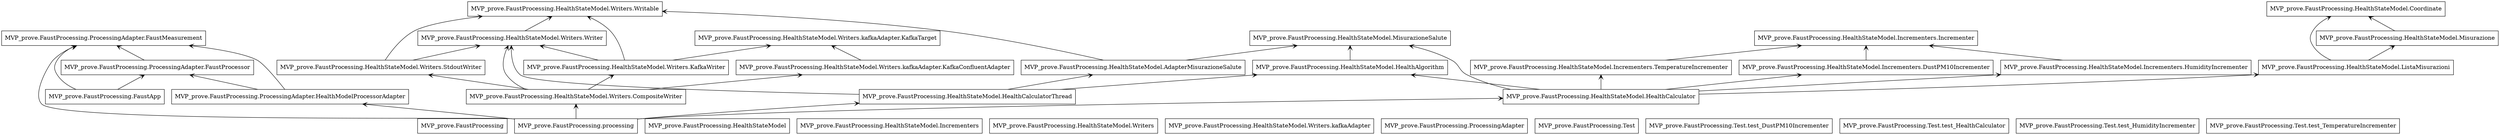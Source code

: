 digraph "packages" {
rankdir=BT
charset="utf-8"
"MVP_prove.FaustProcessing" [color="black", label=<MVP_prove.FaustProcessing>, shape="box", style="solid"];
"MVP_prove.FaustProcessing.FaustApp" [color="black", label=<MVP_prove.FaustProcessing.FaustApp>, shape="box", style="solid"];
"MVP_prove.FaustProcessing.HealthStateModel" [color="black", label=<MVP_prove.FaustProcessing.HealthStateModel>, shape="box", style="solid"];
"MVP_prove.FaustProcessing.HealthStateModel.AdapterMisurazioneSalute" [color="black", label=<MVP_prove.FaustProcessing.HealthStateModel.AdapterMisurazioneSalute>, shape="box", style="solid"];
"MVP_prove.FaustProcessing.HealthStateModel.Coordinate" [color="black", label=<MVP_prove.FaustProcessing.HealthStateModel.Coordinate>, shape="box", style="solid"];
"MVP_prove.FaustProcessing.HealthStateModel.HealthAlgorithm" [color="black", label=<MVP_prove.FaustProcessing.HealthStateModel.HealthAlgorithm>, shape="box", style="solid"];
"MVP_prove.FaustProcessing.HealthStateModel.HealthCalculator" [color="black", label=<MVP_prove.FaustProcessing.HealthStateModel.HealthCalculator>, shape="box", style="solid"];
"MVP_prove.FaustProcessing.HealthStateModel.HealthCalculatorThread" [color="black", label=<MVP_prove.FaustProcessing.HealthStateModel.HealthCalculatorThread>, shape="box", style="solid"];
"MVP_prove.FaustProcessing.HealthStateModel.Incrementers" [color="black", label=<MVP_prove.FaustProcessing.HealthStateModel.Incrementers>, shape="box", style="solid"];
"MVP_prove.FaustProcessing.HealthStateModel.Incrementers.DustPM10Incrementer" [color="black", label=<MVP_prove.FaustProcessing.HealthStateModel.Incrementers.DustPM10Incrementer>, shape="box", style="solid"];
"MVP_prove.FaustProcessing.HealthStateModel.Incrementers.HumidityIncrementer" [color="black", label=<MVP_prove.FaustProcessing.HealthStateModel.Incrementers.HumidityIncrementer>, shape="box", style="solid"];
"MVP_prove.FaustProcessing.HealthStateModel.Incrementers.Incrementer" [color="black", label=<MVP_prove.FaustProcessing.HealthStateModel.Incrementers.Incrementer>, shape="box", style="solid"];
"MVP_prove.FaustProcessing.HealthStateModel.Incrementers.TemperatureIncrementer" [color="black", label=<MVP_prove.FaustProcessing.HealthStateModel.Incrementers.TemperatureIncrementer>, shape="box", style="solid"];
"MVP_prove.FaustProcessing.HealthStateModel.ListaMisurazioni" [color="black", label=<MVP_prove.FaustProcessing.HealthStateModel.ListaMisurazioni>, shape="box", style="solid"];
"MVP_prove.FaustProcessing.HealthStateModel.Misurazione" [color="black", label=<MVP_prove.FaustProcessing.HealthStateModel.Misurazione>, shape="box", style="solid"];
"MVP_prove.FaustProcessing.HealthStateModel.MisurazioneSalute" [color="black", label=<MVP_prove.FaustProcessing.HealthStateModel.MisurazioneSalute>, shape="box", style="solid"];
"MVP_prove.FaustProcessing.HealthStateModel.Writers" [color="black", label=<MVP_prove.FaustProcessing.HealthStateModel.Writers>, shape="box", style="solid"];
"MVP_prove.FaustProcessing.HealthStateModel.Writers.CompositeWriter" [color="black", label=<MVP_prove.FaustProcessing.HealthStateModel.Writers.CompositeWriter>, shape="box", style="solid"];
"MVP_prove.FaustProcessing.HealthStateModel.Writers.KafkaWriter" [color="black", label=<MVP_prove.FaustProcessing.HealthStateModel.Writers.KafkaWriter>, shape="box", style="solid"];
"MVP_prove.FaustProcessing.HealthStateModel.Writers.StdoutWriter" [color="black", label=<MVP_prove.FaustProcessing.HealthStateModel.Writers.StdoutWriter>, shape="box", style="solid"];
"MVP_prove.FaustProcessing.HealthStateModel.Writers.Writable" [color="black", label=<MVP_prove.FaustProcessing.HealthStateModel.Writers.Writable>, shape="box", style="solid"];
"MVP_prove.FaustProcessing.HealthStateModel.Writers.Writer" [color="black", label=<MVP_prove.FaustProcessing.HealthStateModel.Writers.Writer>, shape="box", style="solid"];
"MVP_prove.FaustProcessing.HealthStateModel.Writers.kafkaAdapter" [color="black", label=<MVP_prove.FaustProcessing.HealthStateModel.Writers.kafkaAdapter>, shape="box", style="solid"];
"MVP_prove.FaustProcessing.HealthStateModel.Writers.kafkaAdapter.KafkaConfluentAdapter" [color="black", label=<MVP_prove.FaustProcessing.HealthStateModel.Writers.kafkaAdapter.KafkaConfluentAdapter>, shape="box", style="solid"];
"MVP_prove.FaustProcessing.HealthStateModel.Writers.kafkaAdapter.KafkaTarget" [color="black", label=<MVP_prove.FaustProcessing.HealthStateModel.Writers.kafkaAdapter.KafkaTarget>, shape="box", style="solid"];
"MVP_prove.FaustProcessing.ProcessingAdapter" [color="black", label=<MVP_prove.FaustProcessing.ProcessingAdapter>, shape="box", style="solid"];
"MVP_prove.FaustProcessing.ProcessingAdapter.FaustMeasurement" [color="black", label=<MVP_prove.FaustProcessing.ProcessingAdapter.FaustMeasurement>, shape="box", style="solid"];
"MVP_prove.FaustProcessing.ProcessingAdapter.FaustProcessor" [color="black", label=<MVP_prove.FaustProcessing.ProcessingAdapter.FaustProcessor>, shape="box", style="solid"];
"MVP_prove.FaustProcessing.ProcessingAdapter.HealthModelProcessorAdapter" [color="black", label=<MVP_prove.FaustProcessing.ProcessingAdapter.HealthModelProcessorAdapter>, shape="box", style="solid"];
"MVP_prove.FaustProcessing.Test" [color="black", label=<MVP_prove.FaustProcessing.Test>, shape="box", style="solid"];
"MVP_prove.FaustProcessing.Test.test_DustPM10Incrementer" [color="black", label=<MVP_prove.FaustProcessing.Test.test_DustPM10Incrementer>, shape="box", style="solid"];
"MVP_prove.FaustProcessing.Test.test_HealthCalculator" [color="black", label=<MVP_prove.FaustProcessing.Test.test_HealthCalculator>, shape="box", style="solid"];
"MVP_prove.FaustProcessing.Test.test_HumidityIncrementer" [color="black", label=<MVP_prove.FaustProcessing.Test.test_HumidityIncrementer>, shape="box", style="solid"];
"MVP_prove.FaustProcessing.Test.test_TemperatureIncrementer" [color="black", label=<MVP_prove.FaustProcessing.Test.test_TemperatureIncrementer>, shape="box", style="solid"];
"MVP_prove.FaustProcessing.processing" [color="black", label=<MVP_prove.FaustProcessing.processing>, shape="box", style="solid"];
"MVP_prove.FaustProcessing.FaustApp" -> "MVP_prove.FaustProcessing.ProcessingAdapter.FaustMeasurement" [arrowhead="open", arrowtail="none"];
"MVP_prove.FaustProcessing.FaustApp" -> "MVP_prove.FaustProcessing.ProcessingAdapter.FaustProcessor" [arrowhead="open", arrowtail="none"];
"MVP_prove.FaustProcessing.HealthStateModel.AdapterMisurazioneSalute" -> "MVP_prove.FaustProcessing.HealthStateModel.MisurazioneSalute" [arrowhead="open", arrowtail="none"];
"MVP_prove.FaustProcessing.HealthStateModel.AdapterMisurazioneSalute" -> "MVP_prove.FaustProcessing.HealthStateModel.Writers.Writable" [arrowhead="open", arrowtail="none"];
"MVP_prove.FaustProcessing.HealthStateModel.HealthAlgorithm" -> "MVP_prove.FaustProcessing.HealthStateModel.MisurazioneSalute" [arrowhead="open", arrowtail="none"];
"MVP_prove.FaustProcessing.HealthStateModel.HealthCalculator" -> "MVP_prove.FaustProcessing.HealthStateModel.HealthAlgorithm" [arrowhead="open", arrowtail="none"];
"MVP_prove.FaustProcessing.HealthStateModel.HealthCalculator" -> "MVP_prove.FaustProcessing.HealthStateModel.Incrementers.DustPM10Incrementer" [arrowhead="open", arrowtail="none"];
"MVP_prove.FaustProcessing.HealthStateModel.HealthCalculator" -> "MVP_prove.FaustProcessing.HealthStateModel.Incrementers.HumidityIncrementer" [arrowhead="open", arrowtail="none"];
"MVP_prove.FaustProcessing.HealthStateModel.HealthCalculator" -> "MVP_prove.FaustProcessing.HealthStateModel.Incrementers.TemperatureIncrementer" [arrowhead="open", arrowtail="none"];
"MVP_prove.FaustProcessing.HealthStateModel.HealthCalculator" -> "MVP_prove.FaustProcessing.HealthStateModel.ListaMisurazioni" [arrowhead="open", arrowtail="none"];
"MVP_prove.FaustProcessing.HealthStateModel.HealthCalculator" -> "MVP_prove.FaustProcessing.HealthStateModel.MisurazioneSalute" [arrowhead="open", arrowtail="none"];
"MVP_prove.FaustProcessing.HealthStateModel.HealthCalculatorThread" -> "MVP_prove.FaustProcessing.HealthStateModel.AdapterMisurazioneSalute" [arrowhead="open", arrowtail="none"];
"MVP_prove.FaustProcessing.HealthStateModel.HealthCalculatorThread" -> "MVP_prove.FaustProcessing.HealthStateModel.HealthAlgorithm" [arrowhead="open", arrowtail="none"];
"MVP_prove.FaustProcessing.HealthStateModel.HealthCalculatorThread" -> "MVP_prove.FaustProcessing.HealthStateModel.Writers.Writer" [arrowhead="open", arrowtail="none"];
"MVP_prove.FaustProcessing.HealthStateModel.Incrementers.DustPM10Incrementer" -> "MVP_prove.FaustProcessing.HealthStateModel.Incrementers.Incrementer" [arrowhead="open", arrowtail="none"];
"MVP_prove.FaustProcessing.HealthStateModel.Incrementers.HumidityIncrementer" -> "MVP_prove.FaustProcessing.HealthStateModel.Incrementers.Incrementer" [arrowhead="open", arrowtail="none"];
"MVP_prove.FaustProcessing.HealthStateModel.Incrementers.TemperatureIncrementer" -> "MVP_prove.FaustProcessing.HealthStateModel.Incrementers.Incrementer" [arrowhead="open", arrowtail="none"];
"MVP_prove.FaustProcessing.HealthStateModel.ListaMisurazioni" -> "MVP_prove.FaustProcessing.HealthStateModel.Coordinate" [arrowhead="open", arrowtail="none"];
"MVP_prove.FaustProcessing.HealthStateModel.ListaMisurazioni" -> "MVP_prove.FaustProcessing.HealthStateModel.Misurazione" [arrowhead="open", arrowtail="none"];
"MVP_prove.FaustProcessing.HealthStateModel.Misurazione" -> "MVP_prove.FaustProcessing.HealthStateModel.Coordinate" [arrowhead="open", arrowtail="none"];
"MVP_prove.FaustProcessing.HealthStateModel.Writers.CompositeWriter" -> "MVP_prove.FaustProcessing.HealthStateModel.Writers.KafkaWriter" [arrowhead="open", arrowtail="none"];
"MVP_prove.FaustProcessing.HealthStateModel.Writers.CompositeWriter" -> "MVP_prove.FaustProcessing.HealthStateModel.Writers.StdoutWriter" [arrowhead="open", arrowtail="none"];
"MVP_prove.FaustProcessing.HealthStateModel.Writers.CompositeWriter" -> "MVP_prove.FaustProcessing.HealthStateModel.Writers.Writer" [arrowhead="open", arrowtail="none"];
"MVP_prove.FaustProcessing.HealthStateModel.Writers.CompositeWriter" -> "MVP_prove.FaustProcessing.HealthStateModel.Writers.kafkaAdapter.KafkaConfluentAdapter" [arrowhead="open", arrowtail="none"];
"MVP_prove.FaustProcessing.HealthStateModel.Writers.KafkaWriter" -> "MVP_prove.FaustProcessing.HealthStateModel.Writers.Writable" [arrowhead="open", arrowtail="none"];
"MVP_prove.FaustProcessing.HealthStateModel.Writers.KafkaWriter" -> "MVP_prove.FaustProcessing.HealthStateModel.Writers.Writer" [arrowhead="open", arrowtail="none"];
"MVP_prove.FaustProcessing.HealthStateModel.Writers.KafkaWriter" -> "MVP_prove.FaustProcessing.HealthStateModel.Writers.kafkaAdapter.KafkaTarget" [arrowhead="open", arrowtail="none"];
"MVP_prove.FaustProcessing.HealthStateModel.Writers.StdoutWriter" -> "MVP_prove.FaustProcessing.HealthStateModel.Writers.Writable" [arrowhead="open", arrowtail="none"];
"MVP_prove.FaustProcessing.HealthStateModel.Writers.StdoutWriter" -> "MVP_prove.FaustProcessing.HealthStateModel.Writers.Writer" [arrowhead="open", arrowtail="none"];
"MVP_prove.FaustProcessing.HealthStateModel.Writers.Writer" -> "MVP_prove.FaustProcessing.HealthStateModel.Writers.Writable" [arrowhead="open", arrowtail="none"];
"MVP_prove.FaustProcessing.HealthStateModel.Writers.kafkaAdapter.KafkaConfluentAdapter" -> "MVP_prove.FaustProcessing.HealthStateModel.Writers.kafkaAdapter.KafkaTarget" [arrowhead="open", arrowtail="none"];
"MVP_prove.FaustProcessing.ProcessingAdapter.FaustProcessor" -> "MVP_prove.FaustProcessing.ProcessingAdapter.FaustMeasurement" [arrowhead="open", arrowtail="none"];
"MVP_prove.FaustProcessing.ProcessingAdapter.HealthModelProcessorAdapter" -> "MVP_prove.FaustProcessing.ProcessingAdapter.FaustMeasurement" [arrowhead="open", arrowtail="none"];
"MVP_prove.FaustProcessing.ProcessingAdapter.HealthModelProcessorAdapter" -> "MVP_prove.FaustProcessing.ProcessingAdapter.FaustProcessor" [arrowhead="open", arrowtail="none"];
"MVP_prove.FaustProcessing.processing" -> "MVP_prove.FaustProcessing.HealthStateModel.HealthCalculator" [arrowhead="open", arrowtail="none"];
"MVP_prove.FaustProcessing.processing" -> "MVP_prove.FaustProcessing.HealthStateModel.HealthCalculatorThread" [arrowhead="open", arrowtail="none"];
"MVP_prove.FaustProcessing.processing" -> "MVP_prove.FaustProcessing.HealthStateModel.Writers.CompositeWriter" [arrowhead="open", arrowtail="none"];
"MVP_prove.FaustProcessing.processing" -> "MVP_prove.FaustProcessing.ProcessingAdapter.FaustMeasurement" [arrowhead="open", arrowtail="none"];
"MVP_prove.FaustProcessing.processing" -> "MVP_prove.FaustProcessing.ProcessingAdapter.HealthModelProcessorAdapter" [arrowhead="open", arrowtail="none"];
}

